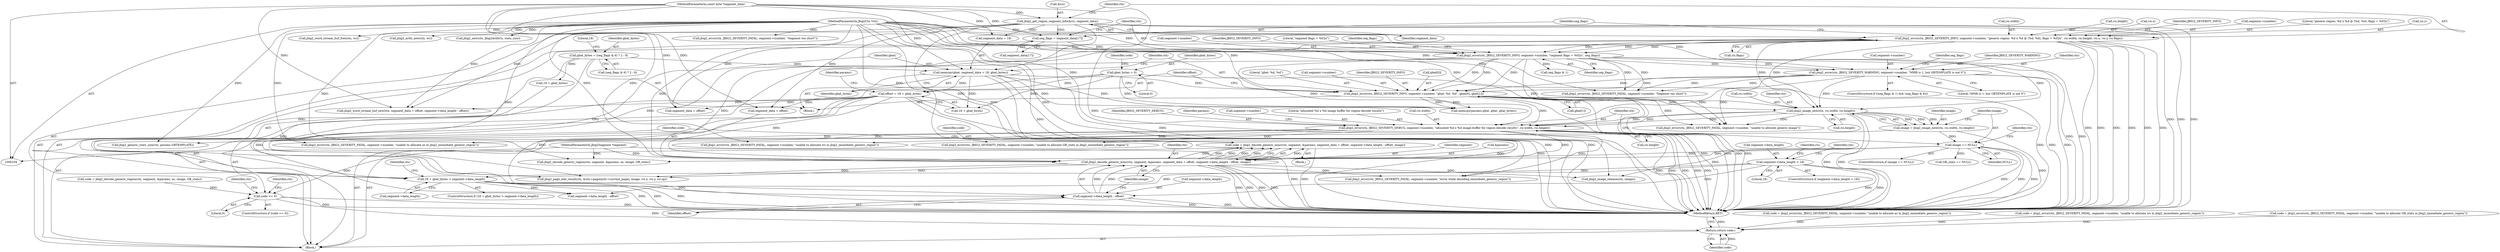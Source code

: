 digraph "0_ghostscript_e698d5c11d27212aa1098bc5b1673a3378563092_0@integer" {
"1000336" [label="(Call,code = jbig2_decode_generic_mmr(ctx, segment, &params, segment_data + offset, segment->data_length - offset, image))"];
"1000338" [label="(Call,jbig2_decode_generic_mmr(ctx, segment, &params, segment_data + offset, segment->data_length - offset, image))"];
"1000318" [label="(Call,jbig2_error(ctx, JBIG2_SEVERITY_DEBUG, segment->number, \"allocated %d x %d image buffer for region decode results\", rsi.width, rsi.height))"];
"1000298" [label="(Call,jbig2_image_new(ctx, rsi.width, rsi.height))"];
"1000199" [label="(Call,jbig2_error(ctx, JBIG2_SEVERITY_WARNING, segment->number, \"MMR is 1, but GBTEMPLATE is not 0\"))"];
"1000183" [label="(Call,jbig2_error(ctx, JBIG2_SEVERITY_INFO, segment->number, \"segment flags = %02x\", seg_flags))"];
"1000156" [label="(Call,jbig2_error(ctx, JBIG2_SEVERITY_INFO, segment->number, \"generic region: %d x %d @ (%d, %d), flags = %02x\", rsi.width, rsi.height, rsi.x, rsi.y, rsi.flags))"];
"1000105" [label="(MethodParameterIn,Jbig2Ctx *ctx)"];
"1000178" [label="(Call,seg_flags = segment_data[17])"];
"1000152" [label="(Call,jbig2_get_region_segment_info(&rsi, segment_data))"];
"1000107" [label="(MethodParameterIn,const byte *segment_data)"];
"1000242" [label="(Call,jbig2_error(ctx, JBIG2_SEVERITY_INFO, segment->number, \"gbat: %d, %d\", gbat[0], gbat[1]))"];
"1000236" [label="(Call,memcpy(gbat, segment_data + 18, gbat_bytes))"];
"1000212" [label="(Call,gbat_bytes = (seg_flags & 6) ? 2 : 8)"];
"1000106" [label="(MethodParameterIn,Jbig2Segment *segment)"];
"1000255" [label="(Call,offset = 18 + gbat_bytes)"];
"1000114" [label="(Call,gbat_bytes = 0)"];
"1000346" [label="(Call,segment->data_length - offset)"];
"1000221" [label="(Call,18 + gbat_bytes > segment->data_length)"];
"1000139" [label="(Call,segment->data_length < 18)"];
"1000307" [label="(Call,image == NULL)"];
"1000296" [label="(Call,image = jbig2_image_new(ctx, rsi.width, rsi.height))"];
"1000445" [label="(Call,code >= 0)"];
"1000493" [label="(Return,return code;)"];
"1000312" [label="(Identifier,ctx)"];
"1000339" [label="(Identifier,ctx)"];
"1000248" [label="(Literal,\"gbat: %d, %d\")"];
"1000296" [label="(Call,image = jbig2_image_new(ctx, rsi.width, rsi.height))"];
"1000257" [label="(Call,18 + gbat_bytes)"];
"1000298" [label="(Call,jbig2_image_new(ctx, rsi.width, rsi.height))"];
"1000145" [label="(Call,jbig2_error(ctx, JBIG2_SEVERITY_FATAL, segment->number, \"Segment too short\"))"];
"1000157" [label="(Identifier,ctx)"];
"1000252" [label="(Call,gbat[1])"];
"1000262" [label="(Identifier,params)"];
"1000369" [label="(Call,GB_stats == NULL)"];
"1000375" [label="(Call,jbig2_error(ctx, JBIG2_SEVERITY_FATAL, segment->number, \"unable to allocate GB_stats in jbig2_immediate_generic_region\"))"];
"1000213" [label="(Identifier,gbat_bytes)"];
"1000194" [label="(Identifier,seg_flags)"];
"1000243" [label="(Identifier,ctx)"];
"1000340" [label="(Identifier,segment)"];
"1000389" [label="(Call,jbig2_word_stream_buf_new(ctx, segment_data + offset, segment->data_length - offset))"];
"1000309" [label="(Identifier,NULL)"];
"1000245" [label="(Call,segment->number)"];
"1000470" [label="(Identifier,ctx)"];
"1000139" [label="(Call,segment->data_length < 18)"];
"1000495" [label="(MethodReturn,RET)"];
"1000163" [label="(Call,rsi.width)"];
"1000446" [label="(Identifier,code)"];
"1000140" [label="(Call,segment->data_length)"];
"1000156" [label="(Call,jbig2_error(ctx, JBIG2_SEVERITY_INFO, segment->number, \"generic region: %d x %d @ (%d, %d), flags = %02x\", rsi.width, rsi.height, rsi.x, rsi.y, rsi.flags))"];
"1000114" [label="(Call,gbat_bytes = 0)"];
"1000183" [label="(Call,jbig2_error(ctx, JBIG2_SEVERITY_INFO, segment->number, \"segment flags = %02x\", seg_flags))"];
"1000155" [label="(Identifier,segment_data)"];
"1000493" [label="(Return,return code;)"];
"1000335" [label="(Block,)"];
"1000223" [label="(Literal,18)"];
"1000255" [label="(Call,offset = 18 + gbat_bytes)"];
"1000300" [label="(Call,rsi.width)"];
"1000424" [label="(Call,code = jbig2_error(ctx, JBIG2_SEVERITY_FATAL, segment->number, \"unable to allocate as in jbig2_immediate_generic_region\"))"];
"1000108" [label="(Block,)"];
"1000404" [label="(Call,code = jbig2_error(ctx, JBIG2_SEVERITY_FATAL, segment->number, \"unable to allocate ws in jbig2_immediate_generic_region\"))"];
"1000180" [label="(Call,segment_data[17])"];
"1000373" [label="(Call,code = jbig2_error(ctx, JBIG2_SEVERITY_FATAL, segment->number, \"unable to allocate GB_stats in jbig2_immediate_generic_region\"))"];
"1000225" [label="(Call,segment->data_length)"];
"1000138" [label="(ControlStructure,if (segment->data_length < 18))"];
"1000482" [label="(Call,jbig2_word_stream_buf_free(ctx, ws))"];
"1000244" [label="(Identifier,JBIG2_SEVERITY_INFO)"];
"1000237" [label="(Identifier,gbat)"];
"1000166" [label="(Call,rsi.height)"];
"1000153" [label="(Call,&rsi)"];
"1000221" [label="(Call,18 + gbat_bytes > segment->data_length)"];
"1000447" [label="(Literal,0)"];
"1000179" [label="(Identifier,seg_flags)"];
"1000199" [label="(Call,jbig2_error(ctx, JBIG2_SEVERITY_WARNING, segment->number, \"MMR is 1, but GBTEMPLATE is not 0\"))"];
"1000336" [label="(Call,code = jbig2_decode_generic_mmr(ctx, segment, &params, segment_data + offset, segment->data_length - offset, image))"];
"1000230" [label="(Identifier,ctx)"];
"1000346" [label="(Call,segment->data_length - offset)"];
"1000307" [label="(Call,image == NULL)"];
"1000469" [label="(Call,jbig2_error(ctx, JBIG2_SEVERITY_FATAL, segment->number, \"error while decoding immediate_generic_region\"))"];
"1000220" [label="(ControlStructure,if (18 + gbat_bytes > segment->data_length))"];
"1000434" [label="(Call,code = jbig2_decode_generic_region(ctx, segment, &params, as, image, GB_stats))"];
"1000249" [label="(Call,gbat[0])"];
"1000115" [label="(Identifier,gbat_bytes)"];
"1000303" [label="(Call,rsi.height)"];
"1000320" [label="(Identifier,JBIG2_SEVERITY_DEBUG)"];
"1000299" [label="(Identifier,ctx)"];
"1000154" [label="(Identifier,rsi)"];
"1000236" [label="(Call,memcpy(gbat, segment_data + 18, gbat_bytes))"];
"1000490" [label="(Call,jbig2_image_release(ctx, image))"];
"1000290" [label="(Call,memcpy(params.gbat, gbat, gbat_bytes))"];
"1000341" [label="(Call,&params)"];
"1000391" [label="(Call,segment_data + offset)"];
"1000351" [label="(Identifier,image)"];
"1000191" [label="(ControlStructure,if ((seg_flags & 1) && (seg_flags & 6)))"];
"1000328" [label="(Call,rsi.height)"];
"1000105" [label="(MethodParameterIn,Jbig2Ctx *ctx)"];
"1000202" [label="(Call,segment->number)"];
"1000175" [label="(Call,rsi.flags)"];
"1000347" [label="(Call,segment->data_length)"];
"1000116" [label="(Literal,0)"];
"1000297" [label="(Identifier,image)"];
"1000229" [label="(Call,jbig2_error(ctx, JBIG2_SEVERITY_FATAL, segment->number, \"Segment too short\"))"];
"1000222" [label="(Call,18 + gbat_bytes)"];
"1000184" [label="(Identifier,ctx)"];
"1000256" [label="(Identifier,offset)"];
"1000146" [label="(Identifier,ctx)"];
"1000357" [label="(Call,jbig2_generic_stats_size(ctx, params.GBTEMPLATE))"];
"1000350" [label="(Identifier,offset)"];
"1000333" [label="(Identifier,params)"];
"1000426" [label="(Call,jbig2_error(ctx, JBIG2_SEVERITY_FATAL, segment->number, \"unable to allocate as in jbig2_immediate_generic_region\"))"];
"1000211" [label="(Block,)"];
"1000394" [label="(Call,segment->data_length - offset)"];
"1000209" [label="(Identifier,seg_flags)"];
"1000306" [label="(ControlStructure,if (image == NULL))"];
"1000321" [label="(Call,segment->number)"];
"1000238" [label="(Call,segment_data + 18)"];
"1000152" [label="(Call,jbig2_get_region_segment_info(&rsi, segment_data))"];
"1000494" [label="(Identifier,code)"];
"1000343" [label="(Call,segment_data + offset)"];
"1000169" [label="(Call,rsi.x)"];
"1000193" [label="(Call,seg_flags & 1)"];
"1000186" [label="(Call,segment->number)"];
"1000120" [label="(Identifier,code)"];
"1000205" [label="(Literal,\"MMR is 1, but GBTEMPLATE is not 0\")"];
"1000190" [label="(Identifier,seg_flags)"];
"1000178" [label="(Call,seg_flags = segment_data[17])"];
"1000449" [label="(Identifier,ctx)"];
"1000318" [label="(Call,jbig2_error(ctx, JBIG2_SEVERITY_DEBUG, segment->number, \"allocated %d x %d image buffer for region decode results\", rsi.width, rsi.height))"];
"1000158" [label="(Identifier,JBIG2_SEVERITY_INFO)"];
"1000444" [label="(ControlStructure,if (code >= 0))"];
"1000319" [label="(Identifier,ctx)"];
"1000448" [label="(Call,jbig2_page_add_result(ctx, &ctx->pages[ctx->current_page], image, rsi.x, rsi.y, rsi.op))"];
"1000324" [label="(Literal,\"allocated %d x %d image buffer for region decode results\")"];
"1000159" [label="(Call,segment->number)"];
"1000162" [label="(Literal,\"generic region: %d x %d @ (%d, %d), flags = %02x\")"];
"1000325" [label="(Call,rsi.width)"];
"1000416" [label="(Call,jbig2_arith_new(ctx, ws))"];
"1000185" [label="(Identifier,JBIG2_SEVERITY_INFO)"];
"1000172" [label="(Call,rsi.y)"];
"1000143" [label="(Literal,18)"];
"1000242" [label="(Call,jbig2_error(ctx, JBIG2_SEVERITY_INFO, segment->number, \"gbat: %d, %d\", gbat[0], gbat[1]))"];
"1000189" [label="(Literal,\"segment flags = %02x\")"];
"1000201" [label="(Identifier,JBIG2_SEVERITY_WARNING)"];
"1000338" [label="(Call,jbig2_decode_generic_mmr(ctx, segment, &params, segment_data + offset, segment->data_length - offset, image))"];
"1000106" [label="(MethodParameterIn,Jbig2Segment *segment)"];
"1000406" [label="(Call,jbig2_error(ctx, JBIG2_SEVERITY_FATAL, segment->number, \"unable to allocate ws in jbig2_immediate_generic_region\"))"];
"1000200" [label="(Identifier,ctx)"];
"1000241" [label="(Identifier,gbat_bytes)"];
"1000337" [label="(Identifier,code)"];
"1000212" [label="(Call,gbat_bytes = (seg_flags & 6) ? 2 : 8)"];
"1000308" [label="(Identifier,image)"];
"1000107" [label="(MethodParameterIn,const byte *segment_data)"];
"1000364" [label="(Call,jbig2_new(ctx, Jbig2ArithCx, stats_size))"];
"1000445" [label="(Call,code >= 0)"];
"1000214" [label="(Call,(seg_flags & 6) ? 2 : 8)"];
"1000311" [label="(Call,jbig2_error(ctx, JBIG2_SEVERITY_FATAL, segment->number, \"unable to allocate generic image\"))"];
"1000436" [label="(Call,jbig2_decode_generic_region(ctx, segment, &params, as, image, GB_stats))"];
"1000336" -> "1000335"  [label="AST: "];
"1000336" -> "1000338"  [label="CFG: "];
"1000337" -> "1000336"  [label="AST: "];
"1000338" -> "1000336"  [label="AST: "];
"1000446" -> "1000336"  [label="CFG: "];
"1000336" -> "1000495"  [label="DDG: "];
"1000338" -> "1000336"  [label="DDG: "];
"1000338" -> "1000336"  [label="DDG: "];
"1000338" -> "1000336"  [label="DDG: "];
"1000338" -> "1000336"  [label="DDG: "];
"1000338" -> "1000336"  [label="DDG: "];
"1000338" -> "1000336"  [label="DDG: "];
"1000336" -> "1000445"  [label="DDG: "];
"1000338" -> "1000351"  [label="CFG: "];
"1000339" -> "1000338"  [label="AST: "];
"1000340" -> "1000338"  [label="AST: "];
"1000341" -> "1000338"  [label="AST: "];
"1000343" -> "1000338"  [label="AST: "];
"1000346" -> "1000338"  [label="AST: "];
"1000351" -> "1000338"  [label="AST: "];
"1000338" -> "1000495"  [label="DDG: "];
"1000338" -> "1000495"  [label="DDG: "];
"1000338" -> "1000495"  [label="DDG: "];
"1000338" -> "1000495"  [label="DDG: "];
"1000318" -> "1000338"  [label="DDG: "];
"1000105" -> "1000338"  [label="DDG: "];
"1000106" -> "1000338"  [label="DDG: "];
"1000152" -> "1000338"  [label="DDG: "];
"1000107" -> "1000338"  [label="DDG: "];
"1000255" -> "1000338"  [label="DDG: "];
"1000346" -> "1000338"  [label="DDG: "];
"1000346" -> "1000338"  [label="DDG: "];
"1000307" -> "1000338"  [label="DDG: "];
"1000338" -> "1000448"  [label="DDG: "];
"1000338" -> "1000448"  [label="DDG: "];
"1000338" -> "1000469"  [label="DDG: "];
"1000338" -> "1000490"  [label="DDG: "];
"1000318" -> "1000108"  [label="AST: "];
"1000318" -> "1000328"  [label="CFG: "];
"1000319" -> "1000318"  [label="AST: "];
"1000320" -> "1000318"  [label="AST: "];
"1000321" -> "1000318"  [label="AST: "];
"1000324" -> "1000318"  [label="AST: "];
"1000325" -> "1000318"  [label="AST: "];
"1000328" -> "1000318"  [label="AST: "];
"1000333" -> "1000318"  [label="CFG: "];
"1000318" -> "1000495"  [label="DDG: "];
"1000318" -> "1000495"  [label="DDG: "];
"1000318" -> "1000495"  [label="DDG: "];
"1000318" -> "1000495"  [label="DDG: "];
"1000318" -> "1000495"  [label="DDG: "];
"1000298" -> "1000318"  [label="DDG: "];
"1000298" -> "1000318"  [label="DDG: "];
"1000298" -> "1000318"  [label="DDG: "];
"1000105" -> "1000318"  [label="DDG: "];
"1000183" -> "1000318"  [label="DDG: "];
"1000242" -> "1000318"  [label="DDG: "];
"1000199" -> "1000318"  [label="DDG: "];
"1000318" -> "1000357"  [label="DDG: "];
"1000318" -> "1000375"  [label="DDG: "];
"1000318" -> "1000406"  [label="DDG: "];
"1000318" -> "1000426"  [label="DDG: "];
"1000318" -> "1000469"  [label="DDG: "];
"1000298" -> "1000296"  [label="AST: "];
"1000298" -> "1000303"  [label="CFG: "];
"1000299" -> "1000298"  [label="AST: "];
"1000300" -> "1000298"  [label="AST: "];
"1000303" -> "1000298"  [label="AST: "];
"1000296" -> "1000298"  [label="CFG: "];
"1000298" -> "1000495"  [label="DDG: "];
"1000298" -> "1000495"  [label="DDG: "];
"1000298" -> "1000296"  [label="DDG: "];
"1000298" -> "1000296"  [label="DDG: "];
"1000298" -> "1000296"  [label="DDG: "];
"1000199" -> "1000298"  [label="DDG: "];
"1000183" -> "1000298"  [label="DDG: "];
"1000242" -> "1000298"  [label="DDG: "];
"1000105" -> "1000298"  [label="DDG: "];
"1000156" -> "1000298"  [label="DDG: "];
"1000156" -> "1000298"  [label="DDG: "];
"1000298" -> "1000311"  [label="DDG: "];
"1000199" -> "1000191"  [label="AST: "];
"1000199" -> "1000205"  [label="CFG: "];
"1000200" -> "1000199"  [label="AST: "];
"1000201" -> "1000199"  [label="AST: "];
"1000202" -> "1000199"  [label="AST: "];
"1000205" -> "1000199"  [label="AST: "];
"1000209" -> "1000199"  [label="CFG: "];
"1000199" -> "1000495"  [label="DDG: "];
"1000199" -> "1000495"  [label="DDG: "];
"1000183" -> "1000199"  [label="DDG: "];
"1000183" -> "1000199"  [label="DDG: "];
"1000105" -> "1000199"  [label="DDG: "];
"1000199" -> "1000229"  [label="DDG: "];
"1000199" -> "1000229"  [label="DDG: "];
"1000199" -> "1000242"  [label="DDG: "];
"1000199" -> "1000242"  [label="DDG: "];
"1000199" -> "1000311"  [label="DDG: "];
"1000183" -> "1000108"  [label="AST: "];
"1000183" -> "1000190"  [label="CFG: "];
"1000184" -> "1000183"  [label="AST: "];
"1000185" -> "1000183"  [label="AST: "];
"1000186" -> "1000183"  [label="AST: "];
"1000189" -> "1000183"  [label="AST: "];
"1000190" -> "1000183"  [label="AST: "];
"1000194" -> "1000183"  [label="CFG: "];
"1000183" -> "1000495"  [label="DDG: "];
"1000183" -> "1000495"  [label="DDG: "];
"1000156" -> "1000183"  [label="DDG: "];
"1000156" -> "1000183"  [label="DDG: "];
"1000156" -> "1000183"  [label="DDG: "];
"1000105" -> "1000183"  [label="DDG: "];
"1000178" -> "1000183"  [label="DDG: "];
"1000183" -> "1000193"  [label="DDG: "];
"1000183" -> "1000229"  [label="DDG: "];
"1000183" -> "1000229"  [label="DDG: "];
"1000183" -> "1000242"  [label="DDG: "];
"1000183" -> "1000242"  [label="DDG: "];
"1000183" -> "1000242"  [label="DDG: "];
"1000183" -> "1000311"  [label="DDG: "];
"1000156" -> "1000108"  [label="AST: "];
"1000156" -> "1000175"  [label="CFG: "];
"1000157" -> "1000156"  [label="AST: "];
"1000158" -> "1000156"  [label="AST: "];
"1000159" -> "1000156"  [label="AST: "];
"1000162" -> "1000156"  [label="AST: "];
"1000163" -> "1000156"  [label="AST: "];
"1000166" -> "1000156"  [label="AST: "];
"1000169" -> "1000156"  [label="AST: "];
"1000172" -> "1000156"  [label="AST: "];
"1000175" -> "1000156"  [label="AST: "];
"1000179" -> "1000156"  [label="CFG: "];
"1000156" -> "1000495"  [label="DDG: "];
"1000156" -> "1000495"  [label="DDG: "];
"1000156" -> "1000495"  [label="DDG: "];
"1000156" -> "1000495"  [label="DDG: "];
"1000156" -> "1000495"  [label="DDG: "];
"1000156" -> "1000495"  [label="DDG: "];
"1000105" -> "1000156"  [label="DDG: "];
"1000156" -> "1000448"  [label="DDG: "];
"1000156" -> "1000448"  [label="DDG: "];
"1000105" -> "1000104"  [label="AST: "];
"1000105" -> "1000495"  [label="DDG: "];
"1000105" -> "1000145"  [label="DDG: "];
"1000105" -> "1000229"  [label="DDG: "];
"1000105" -> "1000242"  [label="DDG: "];
"1000105" -> "1000311"  [label="DDG: "];
"1000105" -> "1000357"  [label="DDG: "];
"1000105" -> "1000364"  [label="DDG: "];
"1000105" -> "1000375"  [label="DDG: "];
"1000105" -> "1000389"  [label="DDG: "];
"1000105" -> "1000406"  [label="DDG: "];
"1000105" -> "1000416"  [label="DDG: "];
"1000105" -> "1000426"  [label="DDG: "];
"1000105" -> "1000436"  [label="DDG: "];
"1000105" -> "1000448"  [label="DDG: "];
"1000105" -> "1000469"  [label="DDG: "];
"1000105" -> "1000482"  [label="DDG: "];
"1000105" -> "1000490"  [label="DDG: "];
"1000178" -> "1000108"  [label="AST: "];
"1000178" -> "1000180"  [label="CFG: "];
"1000179" -> "1000178"  [label="AST: "];
"1000180" -> "1000178"  [label="AST: "];
"1000184" -> "1000178"  [label="CFG: "];
"1000178" -> "1000495"  [label="DDG: "];
"1000152" -> "1000178"  [label="DDG: "];
"1000107" -> "1000178"  [label="DDG: "];
"1000152" -> "1000108"  [label="AST: "];
"1000152" -> "1000155"  [label="CFG: "];
"1000153" -> "1000152"  [label="AST: "];
"1000155" -> "1000152"  [label="AST: "];
"1000157" -> "1000152"  [label="CFG: "];
"1000152" -> "1000495"  [label="DDG: "];
"1000152" -> "1000495"  [label="DDG: "];
"1000152" -> "1000495"  [label="DDG: "];
"1000107" -> "1000152"  [label="DDG: "];
"1000152" -> "1000236"  [label="DDG: "];
"1000152" -> "1000238"  [label="DDG: "];
"1000152" -> "1000343"  [label="DDG: "];
"1000152" -> "1000389"  [label="DDG: "];
"1000152" -> "1000391"  [label="DDG: "];
"1000107" -> "1000104"  [label="AST: "];
"1000107" -> "1000495"  [label="DDG: "];
"1000107" -> "1000236"  [label="DDG: "];
"1000107" -> "1000238"  [label="DDG: "];
"1000107" -> "1000343"  [label="DDG: "];
"1000107" -> "1000389"  [label="DDG: "];
"1000107" -> "1000391"  [label="DDG: "];
"1000242" -> "1000211"  [label="AST: "];
"1000242" -> "1000252"  [label="CFG: "];
"1000243" -> "1000242"  [label="AST: "];
"1000244" -> "1000242"  [label="AST: "];
"1000245" -> "1000242"  [label="AST: "];
"1000248" -> "1000242"  [label="AST: "];
"1000249" -> "1000242"  [label="AST: "];
"1000252" -> "1000242"  [label="AST: "];
"1000256" -> "1000242"  [label="CFG: "];
"1000242" -> "1000495"  [label="DDG: "];
"1000242" -> "1000495"  [label="DDG: "];
"1000242" -> "1000495"  [label="DDG: "];
"1000242" -> "1000495"  [label="DDG: "];
"1000236" -> "1000242"  [label="DDG: "];
"1000242" -> "1000290"  [label="DDG: "];
"1000242" -> "1000290"  [label="DDG: "];
"1000242" -> "1000311"  [label="DDG: "];
"1000236" -> "1000211"  [label="AST: "];
"1000236" -> "1000241"  [label="CFG: "];
"1000237" -> "1000236"  [label="AST: "];
"1000238" -> "1000236"  [label="AST: "];
"1000241" -> "1000236"  [label="AST: "];
"1000243" -> "1000236"  [label="CFG: "];
"1000236" -> "1000495"  [label="DDG: "];
"1000236" -> "1000495"  [label="DDG: "];
"1000212" -> "1000236"  [label="DDG: "];
"1000236" -> "1000255"  [label="DDG: "];
"1000236" -> "1000257"  [label="DDG: "];
"1000236" -> "1000290"  [label="DDG: "];
"1000236" -> "1000290"  [label="DDG: "];
"1000212" -> "1000211"  [label="AST: "];
"1000212" -> "1000214"  [label="CFG: "];
"1000213" -> "1000212"  [label="AST: "];
"1000214" -> "1000212"  [label="AST: "];
"1000223" -> "1000212"  [label="CFG: "];
"1000212" -> "1000495"  [label="DDG: "];
"1000212" -> "1000221"  [label="DDG: "];
"1000212" -> "1000222"  [label="DDG: "];
"1000106" -> "1000104"  [label="AST: "];
"1000106" -> "1000495"  [label="DDG: "];
"1000106" -> "1000436"  [label="DDG: "];
"1000255" -> "1000108"  [label="AST: "];
"1000255" -> "1000257"  [label="CFG: "];
"1000256" -> "1000255"  [label="AST: "];
"1000257" -> "1000255"  [label="AST: "];
"1000262" -> "1000255"  [label="CFG: "];
"1000255" -> "1000495"  [label="DDG: "];
"1000255" -> "1000495"  [label="DDG: "];
"1000114" -> "1000255"  [label="DDG: "];
"1000255" -> "1000343"  [label="DDG: "];
"1000255" -> "1000346"  [label="DDG: "];
"1000255" -> "1000389"  [label="DDG: "];
"1000255" -> "1000391"  [label="DDG: "];
"1000255" -> "1000394"  [label="DDG: "];
"1000114" -> "1000108"  [label="AST: "];
"1000114" -> "1000116"  [label="CFG: "];
"1000115" -> "1000114"  [label="AST: "];
"1000116" -> "1000114"  [label="AST: "];
"1000120" -> "1000114"  [label="CFG: "];
"1000114" -> "1000495"  [label="DDG: "];
"1000114" -> "1000257"  [label="DDG: "];
"1000114" -> "1000290"  [label="DDG: "];
"1000346" -> "1000350"  [label="CFG: "];
"1000347" -> "1000346"  [label="AST: "];
"1000350" -> "1000346"  [label="AST: "];
"1000351" -> "1000346"  [label="CFG: "];
"1000346" -> "1000495"  [label="DDG: "];
"1000346" -> "1000495"  [label="DDG: "];
"1000221" -> "1000346"  [label="DDG: "];
"1000139" -> "1000346"  [label="DDG: "];
"1000221" -> "1000220"  [label="AST: "];
"1000221" -> "1000225"  [label="CFG: "];
"1000222" -> "1000221"  [label="AST: "];
"1000225" -> "1000221"  [label="AST: "];
"1000230" -> "1000221"  [label="CFG: "];
"1000237" -> "1000221"  [label="CFG: "];
"1000221" -> "1000495"  [label="DDG: "];
"1000221" -> "1000495"  [label="DDG: "];
"1000221" -> "1000495"  [label="DDG: "];
"1000139" -> "1000221"  [label="DDG: "];
"1000221" -> "1000394"  [label="DDG: "];
"1000139" -> "1000138"  [label="AST: "];
"1000139" -> "1000143"  [label="CFG: "];
"1000140" -> "1000139"  [label="AST: "];
"1000143" -> "1000139"  [label="AST: "];
"1000146" -> "1000139"  [label="CFG: "];
"1000154" -> "1000139"  [label="CFG: "];
"1000139" -> "1000495"  [label="DDG: "];
"1000139" -> "1000495"  [label="DDG: "];
"1000139" -> "1000394"  [label="DDG: "];
"1000307" -> "1000306"  [label="AST: "];
"1000307" -> "1000309"  [label="CFG: "];
"1000308" -> "1000307"  [label="AST: "];
"1000309" -> "1000307"  [label="AST: "];
"1000312" -> "1000307"  [label="CFG: "];
"1000319" -> "1000307"  [label="CFG: "];
"1000307" -> "1000495"  [label="DDG: "];
"1000307" -> "1000495"  [label="DDG: "];
"1000307" -> "1000495"  [label="DDG: "];
"1000296" -> "1000307"  [label="DDG: "];
"1000307" -> "1000369"  [label="DDG: "];
"1000307" -> "1000436"  [label="DDG: "];
"1000307" -> "1000490"  [label="DDG: "];
"1000296" -> "1000108"  [label="AST: "];
"1000297" -> "1000296"  [label="AST: "];
"1000308" -> "1000296"  [label="CFG: "];
"1000296" -> "1000495"  [label="DDG: "];
"1000445" -> "1000444"  [label="AST: "];
"1000445" -> "1000447"  [label="CFG: "];
"1000446" -> "1000445"  [label="AST: "];
"1000447" -> "1000445"  [label="AST: "];
"1000449" -> "1000445"  [label="CFG: "];
"1000470" -> "1000445"  [label="CFG: "];
"1000445" -> "1000495"  [label="DDG: "];
"1000445" -> "1000495"  [label="DDG: "];
"1000434" -> "1000445"  [label="DDG: "];
"1000445" -> "1000493"  [label="DDG: "];
"1000493" -> "1000108"  [label="AST: "];
"1000493" -> "1000494"  [label="CFG: "];
"1000494" -> "1000493"  [label="AST: "];
"1000495" -> "1000493"  [label="CFG: "];
"1000493" -> "1000495"  [label="DDG: "];
"1000494" -> "1000493"  [label="DDG: "];
"1000404" -> "1000493"  [label="DDG: "];
"1000424" -> "1000493"  [label="DDG: "];
"1000373" -> "1000493"  [label="DDG: "];
}
